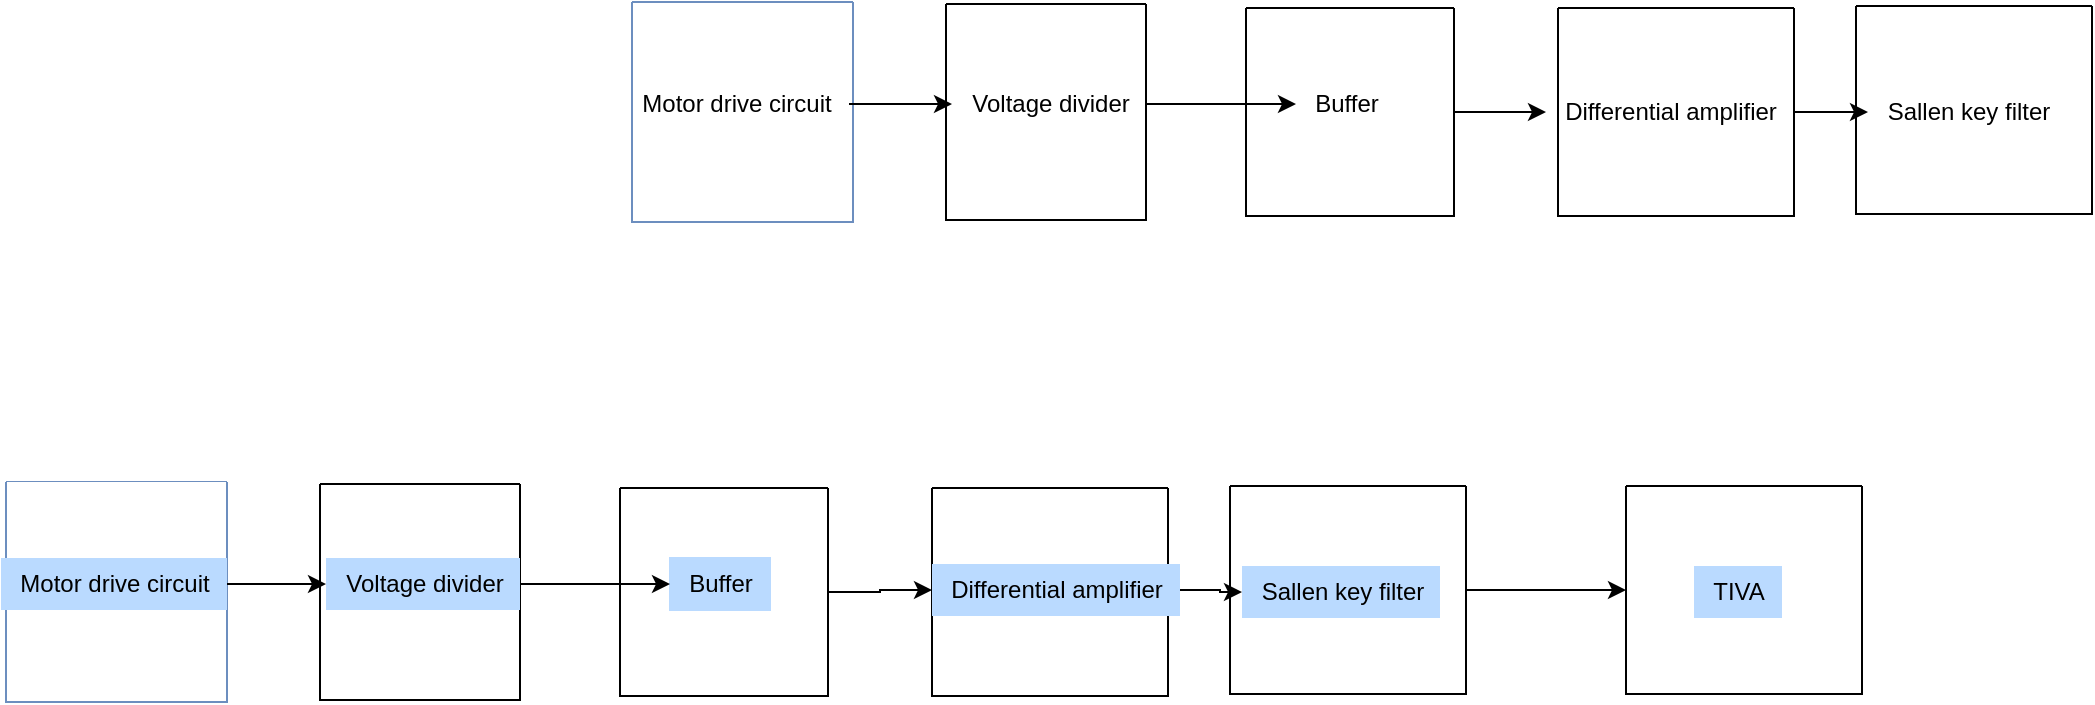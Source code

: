 <mxfile version="24.7.7">
  <diagram name="Page-1" id="yMaces776M9a78liaoxB">
    <mxGraphModel dx="1000" dy="530" grid="0" gridSize="10" guides="1" tooltips="1" connect="1" arrows="1" fold="1" page="1" pageScale="1" pageWidth="1169" pageHeight="827" background="#ffffff" math="0" shadow="0">
      <root>
        <mxCell id="0" />
        <mxCell id="1" parent="0" />
        <mxCell id="P-vTZ5l1iMkF_1fgMbj1-2" value="" style="swimlane;startSize=0;fillColor=#dae8fc;strokeColor=#6c8ebf;" vertex="1" parent="1">
          <mxGeometry x="387" y="185" width="110.5" height="110" as="geometry">
            <mxRectangle x="436" y="190" width="50" height="44" as="alternateBounds" />
          </mxGeometry>
        </mxCell>
        <mxCell id="P-vTZ5l1iMkF_1fgMbj1-8" value="Motor drive circuit" style="text;html=1;align=center;verticalAlign=middle;resizable=0;points=[];autosize=1;strokeColor=none;fillColor=none;" vertex="1" parent="P-vTZ5l1iMkF_1fgMbj1-2">
          <mxGeometry x="-4.5" y="38" width="113" height="26" as="geometry" />
        </mxCell>
        <mxCell id="P-vTZ5l1iMkF_1fgMbj1-16" value="" style="edgeStyle=orthogonalEdgeStyle;rounded=0;orthogonalLoop=1;jettySize=auto;html=1;" edge="1" parent="1" source="P-vTZ5l1iMkF_1fgMbj1-4" target="P-vTZ5l1iMkF_1fgMbj1-11">
          <mxGeometry relative="1" as="geometry" />
        </mxCell>
        <mxCell id="P-vTZ5l1iMkF_1fgMbj1-4" value="" style="swimlane;startSize=0;" vertex="1" parent="1">
          <mxGeometry x="694" y="188" width="104" height="104" as="geometry">
            <mxRectangle x="650" y="188" width="50" height="44" as="alternateBounds" />
          </mxGeometry>
        </mxCell>
        <mxCell id="P-vTZ5l1iMkF_1fgMbj1-10" value="Buffer" style="text;html=1;align=center;verticalAlign=middle;resizable=0;points=[];autosize=1;strokeColor=none;fillColor=none;" vertex="1" parent="P-vTZ5l1iMkF_1fgMbj1-4">
          <mxGeometry x="25" y="35" width="50" height="26" as="geometry" />
        </mxCell>
        <mxCell id="P-vTZ5l1iMkF_1fgMbj1-6" value="" style="swimlane;startSize=0;" vertex="1" parent="1">
          <mxGeometry x="544" y="186" width="100" height="108" as="geometry">
            <mxRectangle x="544" y="186" width="50" height="44" as="alternateBounds" />
          </mxGeometry>
        </mxCell>
        <mxCell id="P-vTZ5l1iMkF_1fgMbj1-9" value="Voltage divider" style="text;html=1;align=center;verticalAlign=middle;resizable=0;points=[];autosize=1;strokeColor=none;fillColor=none;" vertex="1" parent="P-vTZ5l1iMkF_1fgMbj1-6">
          <mxGeometry x="3" y="37" width="97" height="26" as="geometry" />
        </mxCell>
        <mxCell id="P-vTZ5l1iMkF_1fgMbj1-7" value="" style="swimlane;startSize=0;" vertex="1" parent="1">
          <mxGeometry x="850" y="188" width="118" height="104" as="geometry">
            <mxRectangle x="650" y="188" width="50" height="44" as="alternateBounds" />
          </mxGeometry>
        </mxCell>
        <mxCell id="P-vTZ5l1iMkF_1fgMbj1-11" value="Differential amplifier" style="text;html=1;align=center;verticalAlign=middle;resizable=0;points=[];autosize=1;strokeColor=none;fillColor=none;" vertex="1" parent="P-vTZ5l1iMkF_1fgMbj1-7">
          <mxGeometry x="-6" y="39" width="124" height="26" as="geometry" />
        </mxCell>
        <mxCell id="P-vTZ5l1iMkF_1fgMbj1-12" value="" style="swimlane;startSize=0;" vertex="1" parent="1">
          <mxGeometry x="999" y="187" width="118" height="104" as="geometry">
            <mxRectangle x="650" y="188" width="50" height="44" as="alternateBounds" />
          </mxGeometry>
        </mxCell>
        <mxCell id="P-vTZ5l1iMkF_1fgMbj1-13" value="Sallen key filter" style="text;html=1;align=center;verticalAlign=middle;resizable=0;points=[];autosize=1;strokeColor=none;fillColor=none;" vertex="1" parent="P-vTZ5l1iMkF_1fgMbj1-12">
          <mxGeometry x="6" y="40" width="99" height="26" as="geometry" />
        </mxCell>
        <mxCell id="P-vTZ5l1iMkF_1fgMbj1-14" value="" style="edgeStyle=orthogonalEdgeStyle;rounded=0;orthogonalLoop=1;jettySize=auto;html=1;" edge="1" parent="1" source="P-vTZ5l1iMkF_1fgMbj1-8" target="P-vTZ5l1iMkF_1fgMbj1-9">
          <mxGeometry relative="1" as="geometry" />
        </mxCell>
        <mxCell id="P-vTZ5l1iMkF_1fgMbj1-15" value="" style="edgeStyle=orthogonalEdgeStyle;rounded=0;orthogonalLoop=1;jettySize=auto;html=1;" edge="1" parent="1" source="P-vTZ5l1iMkF_1fgMbj1-9" target="P-vTZ5l1iMkF_1fgMbj1-10">
          <mxGeometry relative="1" as="geometry" />
        </mxCell>
        <mxCell id="P-vTZ5l1iMkF_1fgMbj1-17" value="" style="edgeStyle=orthogonalEdgeStyle;rounded=0;orthogonalLoop=1;jettySize=auto;html=1;" edge="1" parent="1" source="P-vTZ5l1iMkF_1fgMbj1-11" target="P-vTZ5l1iMkF_1fgMbj1-13">
          <mxGeometry relative="1" as="geometry" />
        </mxCell>
        <mxCell id="P-vTZ5l1iMkF_1fgMbj1-32" value="" style="swimlane;startSize=0;fillColor=#dae8fc;strokeColor=#6c8ebf;swimlaneFillColor=default;" vertex="1" parent="1">
          <mxGeometry x="74" y="425" width="110.5" height="110" as="geometry">
            <mxRectangle x="436" y="190" width="50" height="44" as="alternateBounds" />
          </mxGeometry>
        </mxCell>
        <mxCell id="P-vTZ5l1iMkF_1fgMbj1-33" value="Motor drive circuit" style="text;html=1;align=center;verticalAlign=middle;resizable=0;points=[];autosize=1;strokeColor=none;fillColor=#BADAFF;" vertex="1" parent="P-vTZ5l1iMkF_1fgMbj1-32">
          <mxGeometry x="-2.5" y="38" width="113" height="26" as="geometry" />
        </mxCell>
        <mxCell id="P-vTZ5l1iMkF_1fgMbj1-34" value="" style="edgeStyle=orthogonalEdgeStyle;rounded=0;orthogonalLoop=1;jettySize=auto;html=1;" edge="1" source="P-vTZ5l1iMkF_1fgMbj1-35" target="P-vTZ5l1iMkF_1fgMbj1-40" parent="1">
          <mxGeometry relative="1" as="geometry" />
        </mxCell>
        <mxCell id="P-vTZ5l1iMkF_1fgMbj1-35" value="" style="swimlane;startSize=0;" vertex="1" parent="1">
          <mxGeometry x="381" y="428" width="104" height="104" as="geometry">
            <mxRectangle x="650" y="188" width="50" height="44" as="alternateBounds" />
          </mxGeometry>
        </mxCell>
        <mxCell id="P-vTZ5l1iMkF_1fgMbj1-36" value="Buffer" style="text;html=1;align=center;verticalAlign=middle;resizable=0;points=[];autosize=1;strokeColor=#BADAFF;fillColor=#BADAFF;" vertex="1" parent="P-vTZ5l1iMkF_1fgMbj1-35">
          <mxGeometry x="25" y="35" width="50" height="26" as="geometry" />
        </mxCell>
        <mxCell id="P-vTZ5l1iMkF_1fgMbj1-37" value="" style="swimlane;startSize=0;" vertex="1" parent="1">
          <mxGeometry x="231" y="426" width="100" height="108" as="geometry">
            <mxRectangle x="544" y="186" width="50" height="44" as="alternateBounds" />
          </mxGeometry>
        </mxCell>
        <mxCell id="P-vTZ5l1iMkF_1fgMbj1-38" value="Voltage divider" style="text;html=1;align=center;verticalAlign=middle;resizable=0;points=[];autosize=1;strokeColor=none;fillColor=#BADAFF;" vertex="1" parent="P-vTZ5l1iMkF_1fgMbj1-37">
          <mxGeometry x="3" y="37" width="97" height="26" as="geometry" />
        </mxCell>
        <mxCell id="P-vTZ5l1iMkF_1fgMbj1-39" value="" style="swimlane;startSize=0;" vertex="1" parent="1">
          <mxGeometry x="537" y="428" width="118" height="104" as="geometry">
            <mxRectangle x="650" y="188" width="50" height="44" as="alternateBounds" />
          </mxGeometry>
        </mxCell>
        <mxCell id="P-vTZ5l1iMkF_1fgMbj1-40" value="Differential amplifier" style="text;html=1;align=center;verticalAlign=middle;resizable=0;points=[];autosize=1;strokeColor=none;fillColor=#BADAFF;" vertex="1" parent="P-vTZ5l1iMkF_1fgMbj1-39">
          <mxGeometry y="38" width="124" height="26" as="geometry" />
        </mxCell>
        <mxCell id="P-vTZ5l1iMkF_1fgMbj1-48" value="" style="edgeStyle=orthogonalEdgeStyle;rounded=0;orthogonalLoop=1;jettySize=auto;html=1;" edge="1" parent="1" source="P-vTZ5l1iMkF_1fgMbj1-41" target="P-vTZ5l1iMkF_1fgMbj1-46">
          <mxGeometry relative="1" as="geometry" />
        </mxCell>
        <mxCell id="P-vTZ5l1iMkF_1fgMbj1-41" value="" style="swimlane;startSize=0;" vertex="1" parent="1">
          <mxGeometry x="686" y="427" width="118" height="104" as="geometry">
            <mxRectangle x="650" y="188" width="50" height="44" as="alternateBounds" />
          </mxGeometry>
        </mxCell>
        <mxCell id="P-vTZ5l1iMkF_1fgMbj1-42" value="Sallen key filter" style="text;html=1;align=center;verticalAlign=middle;resizable=0;points=[];autosize=1;strokeColor=none;fillColor=#BADAFF;" vertex="1" parent="P-vTZ5l1iMkF_1fgMbj1-41">
          <mxGeometry x="6" y="40" width="99" height="26" as="geometry" />
        </mxCell>
        <mxCell id="P-vTZ5l1iMkF_1fgMbj1-43" value="" style="edgeStyle=orthogonalEdgeStyle;rounded=0;orthogonalLoop=1;jettySize=auto;html=1;" edge="1" source="P-vTZ5l1iMkF_1fgMbj1-33" target="P-vTZ5l1iMkF_1fgMbj1-38" parent="1">
          <mxGeometry relative="1" as="geometry" />
        </mxCell>
        <mxCell id="P-vTZ5l1iMkF_1fgMbj1-44" value="" style="edgeStyle=orthogonalEdgeStyle;rounded=0;orthogonalLoop=1;jettySize=auto;html=1;" edge="1" source="P-vTZ5l1iMkF_1fgMbj1-38" target="P-vTZ5l1iMkF_1fgMbj1-36" parent="1">
          <mxGeometry relative="1" as="geometry" />
        </mxCell>
        <mxCell id="P-vTZ5l1iMkF_1fgMbj1-45" value="" style="edgeStyle=orthogonalEdgeStyle;rounded=0;orthogonalLoop=1;jettySize=auto;html=1;" edge="1" source="P-vTZ5l1iMkF_1fgMbj1-40" target="P-vTZ5l1iMkF_1fgMbj1-42" parent="1">
          <mxGeometry relative="1" as="geometry" />
        </mxCell>
        <mxCell id="P-vTZ5l1iMkF_1fgMbj1-46" value="" style="swimlane;startSize=0;" vertex="1" parent="1">
          <mxGeometry x="884" y="427" width="118" height="104" as="geometry">
            <mxRectangle x="650" y="188" width="50" height="44" as="alternateBounds" />
          </mxGeometry>
        </mxCell>
        <mxCell id="P-vTZ5l1iMkF_1fgMbj1-47" value="TIVA" style="text;html=1;align=center;verticalAlign=middle;resizable=0;points=[];autosize=1;strokeColor=none;fillColor=#BADAFF;" vertex="1" parent="P-vTZ5l1iMkF_1fgMbj1-46">
          <mxGeometry x="34" y="40" width="44" height="26" as="geometry" />
        </mxCell>
      </root>
    </mxGraphModel>
  </diagram>
</mxfile>
